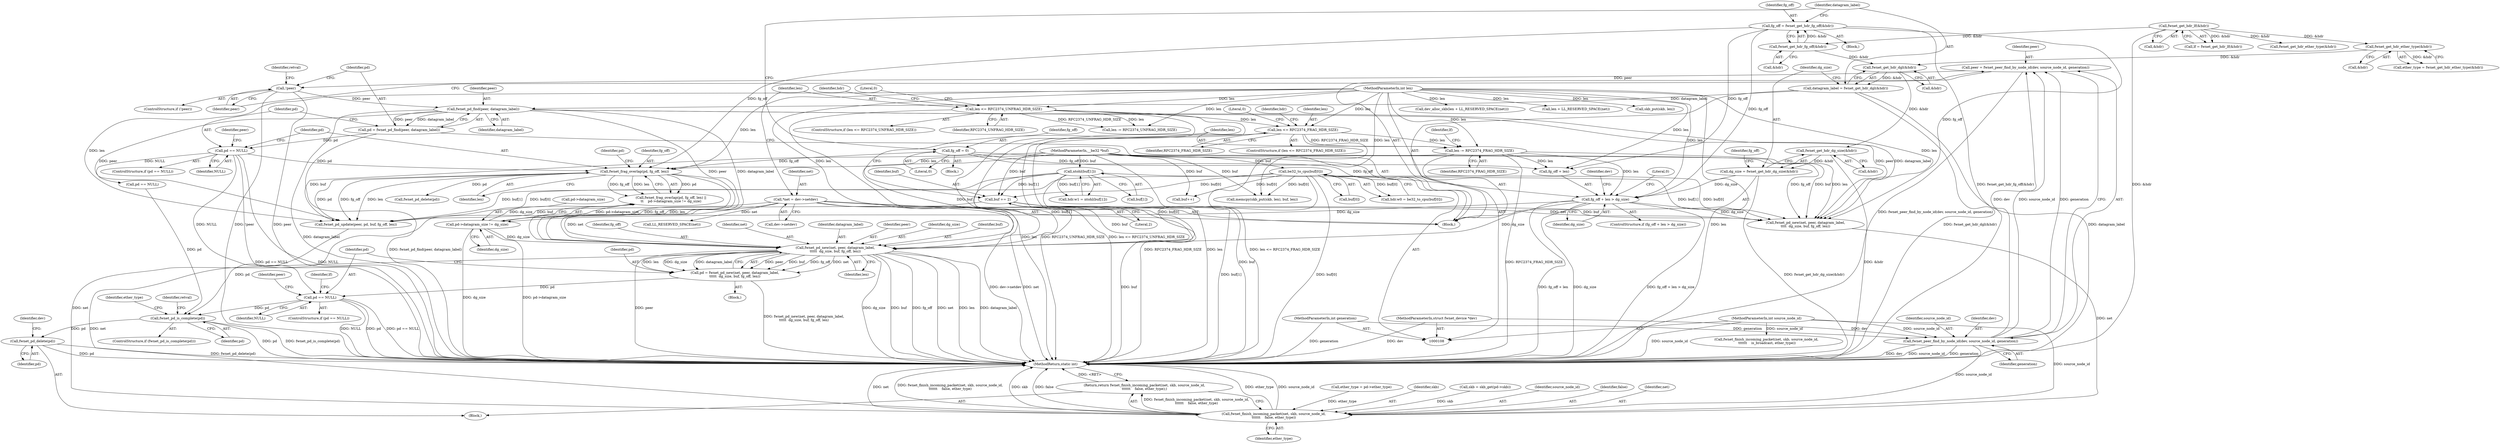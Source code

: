 digraph "0_linux_667121ace9dbafb368618dbabcf07901c962ddac@pointer" {
"1000350" [label="(Call,fwnet_pd_new(net, peer, datagram_label,\n\t\t\t\t\t  dg_size, buf, fg_off, len))"];
"1000118" [label="(Call,*net = dev->netdev)"];
"1000289" [label="(Call,fwnet_pd_find(peer, datagram_label))"];
"1000279" [label="(Call,!peer)"];
"1000272" [label="(Call,peer = fwnet_peer_find_by_node_id(dev, source_node_id, generation))"];
"1000274" [label="(Call,fwnet_peer_find_by_node_id(dev, source_node_id, generation))"];
"1000109" [label="(MethodParameterIn,struct fwnet_device *dev)"];
"1000112" [label="(MethodParameterIn,int source_node_id)"];
"1000113" [label="(MethodParameterIn,int generation)"];
"1000248" [label="(Call,datagram_label = fwnet_get_hdr_dgl(&hdr))"];
"1000250" [label="(Call,fwnet_get_hdr_dgl(&hdr))"];
"1000232" [label="(Call,fwnet_get_hdr_ether_type(&hdr))"];
"1000149" [label="(Call,fwnet_get_hdr_lf(&hdr))"];
"1000245" [label="(Call,fwnet_get_hdr_fg_off(&hdr))"];
"1000340" [label="(Call,pd->datagram_size != dg_size)"];
"1000259" [label="(Call,fg_off + len > dg_size)"];
"1000235" [label="(Call,fg_off = 0)"];
"1000243" [label="(Call,fg_off = fwnet_get_hdr_fg_off(&hdr))"];
"1000222" [label="(Call,len -= RFC2374_FRAG_HDR_SIZE)"];
"1000206" [label="(Call,len <= RFC2374_FRAG_HDR_SIZE)"];
"1000134" [label="(Call,len <= RFC2374_UNFRAG_HDR_SIZE)"];
"1000111" [label="(MethodParameterIn,int len)"];
"1000253" [label="(Call,dg_size = fwnet_get_hdr_dg_size(&hdr))"];
"1000255" [label="(Call,fwnet_get_hdr_dg_size(&hdr))"];
"1000215" [label="(Call,ntohl(buf[1]))"];
"1000110" [label="(MethodParameterIn,__be32 *buf)"];
"1000143" [label="(Call,be32_to_cpu(buf[0]))"];
"1000219" [label="(Call,buf += 2)"];
"1000336" [label="(Call,fwnet_frag_overlap(pd, fg_off, len))"];
"1000293" [label="(Call,pd == NULL)"];
"1000287" [label="(Call,pd = fwnet_pd_find(peer, datagram_label))"];
"1000348" [label="(Call,pd = fwnet_pd_new(net, peer, datagram_label,\n\t\t\t\t\t  dg_size, buf, fg_off, len))"];
"1000359" [label="(Call,pd == NULL)"];
"1000404" [label="(Call,fwnet_pd_is_complete(pd))"];
"1000422" [label="(Call,fwnet_pd_delete(pd))"];
"1000431" [label="(Call,fwnet_finish_incoming_packet(net, skb, source_node_id,\n\t\t\t\t\t\t    false, ether_type))"];
"1000430" [label="(Return,return fwnet_finish_incoming_packet(net, skb, source_node_id,\n\t\t\t\t\t\t    false, ether_type);)"];
"1000219" [label="(Call,buf += 2)"];
"1000293" [label="(Call,pd == NULL)"];
"1000272" [label="(Call,peer = fwnet_peer_find_by_node_id(dev, source_node_id, generation))"];
"1000221" [label="(Literal,2)"];
"1000248" [label="(Call,datagram_label = fwnet_get_hdr_dgl(&hdr))"];
"1000162" [label="(Call,buf++)"];
"1000246" [label="(Call,&hdr)"];
"1000438" [label="(Identifier,retval)"];
"1000112" [label="(MethodParameterIn,int source_node_id)"];
"1000263" [label="(Identifier,dg_size)"];
"1000113" [label="(MethodParameterIn,int generation)"];
"1000356" [label="(Identifier,fg_off)"];
"1000290" [label="(Identifier,peer)"];
"1000192" [label="(Call,memcpy(skb_put(skb, len), buf, len))"];
"1000408" [label="(Identifier,ether_type)"];
"1000115" [label="(Block,)"];
"1000135" [label="(Identifier,len)"];
"1000169" [label="(Call,dev_alloc_skb(len + LL_RESERVED_SPACE(net)))"];
"1000170" [label="(Call,len + LL_RESERVED_SPACE(net))"];
"1000277" [label="(Identifier,generation)"];
"1000351" [label="(Identifier,net)"];
"1000118" [label="(Call,*net = dev->netdev)"];
"1000407" [label="(Call,ether_type = pd->ether_type)"];
"1000164" [label="(Call,len -= RFC2374_UNFRAG_HDR_SIZE)"];
"1000141" [label="(Identifier,hdr)"];
"1000353" [label="(Identifier,datagram_label)"];
"1000260" [label="(Call,fg_off + len)"];
"1000134" [label="(Call,len <= RFC2374_UNFRAG_HDR_SIZE)"];
"1000346" [label="(Call,fwnet_pd_delete(pd))"];
"1000294" [label="(Identifier,pd)"];
"1000291" [label="(Identifier,datagram_label)"];
"1000251" [label="(Call,&hdr)"];
"1000259" [label="(Call,fg_off + len > dg_size)"];
"1000287" [label="(Call,pd = fwnet_pd_find(peer, datagram_label))"];
"1000208" [label="(Identifier,RFC2374_FRAG_HDR_SIZE)"];
"1000244" [label="(Identifier,fg_off)"];
"1000111" [label="(MethodParameterIn,int len)"];
"1000249" [label="(Identifier,datagram_label)"];
"1000220" [label="(Identifier,buf)"];
"1000237" [label="(Literal,0)"];
"1000261" [label="(Identifier,fg_off)"];
"1000406" [label="(Block,)"];
"1000403" [label="(ControlStructure,if (fwnet_pd_is_complete(pd)))"];
"1000172" [label="(Call,LL_RESERVED_SPACE(net))"];
"1000279" [label="(Call,!peer)"];
"1000349" [label="(Identifier,pd)"];
"1000207" [label="(Identifier,len)"];
"1000348" [label="(Call,pd = fwnet_pd_new(net, peer, datagram_label,\n\t\t\t\t\t  dg_size, buf, fg_off, len))"];
"1000405" [label="(Identifier,pd)"];
"1000361" [label="(Identifier,NULL)"];
"1000433" [label="(Identifier,skb)"];
"1000336" [label="(Call,fwnet_frag_overlap(pd, fg_off, len))"];
"1000205" [label="(ControlStructure,if (len <= RFC2374_FRAG_HDR_SIZE))"];
"1000256" [label="(Call,&hdr)"];
"1000245" [label="(Call,fwnet_get_hdr_fg_off(&hdr))"];
"1000143" [label="(Call,be32_to_cpu(buf[0]))"];
"1000431" [label="(Call,fwnet_finish_incoming_packet(net, skb, source_node_id,\n\t\t\t\t\t\t    false, ether_type))"];
"1000136" [label="(Identifier,RFC2374_UNFRAG_HDR_SIZE)"];
"1000224" [label="(Identifier,RFC2374_FRAG_HDR_SIZE)"];
"1000120" [label="(Call,dev->netdev)"];
"1000292" [label="(ControlStructure,if (pd == NULL))"];
"1000295" [label="(Identifier,NULL)"];
"1000352" [label="(Identifier,peer)"];
"1000340" [label="(Call,pd->datagram_size != dg_size)"];
"1000365" [label="(Identifier,peer)"];
"1000300" [label="(Identifier,peer)"];
"1000359" [label="(Call,pd == NULL)"];
"1000110" [label="(MethodParameterIn,__be32 *buf)"];
"1000149" [label="(Call,fwnet_get_hdr_lf(&hdr))"];
"1000206" [label="(Call,len <= RFC2374_FRAG_HDR_SIZE)"];
"1000210" [label="(Literal,0)"];
"1000239" [label="(Block,)"];
"1000354" [label="(Identifier,dg_size)"];
"1000278" [label="(ControlStructure,if (!peer))"];
"1000335" [label="(Call,fwnet_frag_overlap(pd, fg_off, len) ||\n\t\t    pd->datagram_size != dg_size)"];
"1000416" [label="(Call,skb = skb_get(pd->skb))"];
"1000345" [label="(Block,)"];
"1000258" [label="(ControlStructure,if (fg_off + len > dg_size))"];
"1000150" [label="(Call,&hdr)"];
"1000276" [label="(Identifier,source_node_id)"];
"1000449" [label="(MethodReturn,static int)"];
"1000227" [label="(Identifier,lf)"];
"1000342" [label="(Identifier,pd)"];
"1000288" [label="(Identifier,pd)"];
"1000243" [label="(Call,fg_off = fwnet_get_hdr_fg_off(&hdr))"];
"1000436" [label="(Identifier,ether_type)"];
"1000404" [label="(Call,fwnet_pd_is_complete(pd))"];
"1000341" [label="(Call,pd->datagram_size)"];
"1000119" [label="(Identifier,net)"];
"1000199" [label="(Call,fwnet_finish_incoming_packet(net, skb, source_node_id,\n \t\t\t\t\t\t    is_broadcast, ether_type))"];
"1000273" [label="(Identifier,peer)"];
"1000422" [label="(Call,fwnet_pd_delete(pd))"];
"1000338" [label="(Identifier,fg_off)"];
"1000275" [label="(Identifier,dev)"];
"1000236" [label="(Identifier,fg_off)"];
"1000344" [label="(Identifier,dg_size)"];
"1000215" [label="(Call,ntohl(buf[1]))"];
"1000223" [label="(Identifier,len)"];
"1000109" [label="(MethodParameterIn,struct fwnet_device *dev)"];
"1000357" [label="(Identifier,len)"];
"1000355" [label="(Identifier,buf)"];
"1000147" [label="(Call,lf = fwnet_get_hdr_lf(&hdr))"];
"1000193" [label="(Call,skb_put(skb, len))"];
"1000222" [label="(Call,len -= RFC2374_FRAG_HDR_SIZE)"];
"1000360" [label="(Identifier,pd)"];
"1000280" [label="(Identifier,peer)"];
"1000235" [label="(Call,fg_off = 0)"];
"1000211" [label="(Call,hdr.w1 = ntohl(buf[1]))"];
"1000434" [label="(Identifier,source_node_id)"];
"1000144" [label="(Call,buf[0])"];
"1000435" [label="(Identifier,false)"];
"1000233" [label="(Call,&hdr)"];
"1000396" [label="(Identifier,lf)"];
"1000430" [label="(Return,return fwnet_finish_incoming_packet(net, skb, source_node_id,\n\t\t\t\t\t\t    false, ether_type);)"];
"1000289" [label="(Call,fwnet_pd_find(peer, datagram_label))"];
"1000230" [label="(Call,ether_type = fwnet_get_hdr_ether_type(&hdr))"];
"1000229" [label="(Block,)"];
"1000213" [label="(Identifier,hdr)"];
"1000232" [label="(Call,fwnet_get_hdr_ether_type(&hdr))"];
"1000254" [label="(Identifier,dg_size)"];
"1000216" [label="(Call,buf[1])"];
"1000253" [label="(Call,dg_size = fwnet_get_hdr_dg_size(&hdr))"];
"1000432" [label="(Identifier,net)"];
"1000139" [label="(Call,hdr.w0 = be32_to_cpu(buf[0]))"];
"1000310" [label="(Call,fwnet_pd_new(net, peer, datagram_label,\n\t\t\t\t  dg_size, buf, fg_off, len))"];
"1000283" [label="(Identifier,retval)"];
"1000255" [label="(Call,fwnet_get_hdr_dg_size(&hdr))"];
"1000159" [label="(Call,fwnet_get_hdr_ether_type(&hdr))"];
"1000376" [label="(Call,fwnet_pd_update(peer, pd, buf, fg_off, len))"];
"1000269" [label="(Identifier,dev)"];
"1000350" [label="(Call,fwnet_pd_new(net, peer, datagram_label,\n\t\t\t\t\t  dg_size, buf, fg_off, len))"];
"1000274" [label="(Call,fwnet_peer_find_by_node_id(dev, source_node_id, generation))"];
"1000427" [label="(Identifier,dev)"];
"1000133" [label="(ControlStructure,if (len <= RFC2374_UNFRAG_HDR_SIZE))"];
"1000358" [label="(ControlStructure,if (pd == NULL))"];
"1000423" [label="(Identifier,pd)"];
"1000250" [label="(Call,fwnet_get_hdr_dgl(&hdr))"];
"1000339" [label="(Identifier,len)"];
"1000265" [label="(Literal,0)"];
"1000138" [label="(Literal,0)"];
"1000337" [label="(Identifier,pd)"];
"1000319" [label="(Call,pd == NULL)"];
"1000350" -> "1000348"  [label="AST: "];
"1000350" -> "1000357"  [label="CFG: "];
"1000351" -> "1000350"  [label="AST: "];
"1000352" -> "1000350"  [label="AST: "];
"1000353" -> "1000350"  [label="AST: "];
"1000354" -> "1000350"  [label="AST: "];
"1000355" -> "1000350"  [label="AST: "];
"1000356" -> "1000350"  [label="AST: "];
"1000357" -> "1000350"  [label="AST: "];
"1000348" -> "1000350"  [label="CFG: "];
"1000350" -> "1000449"  [label="DDG: fg_off"];
"1000350" -> "1000449"  [label="DDG: net"];
"1000350" -> "1000449"  [label="DDG: len"];
"1000350" -> "1000449"  [label="DDG: datagram_label"];
"1000350" -> "1000449"  [label="DDG: peer"];
"1000350" -> "1000449"  [label="DDG: dg_size"];
"1000350" -> "1000449"  [label="DDG: buf"];
"1000350" -> "1000348"  [label="DDG: peer"];
"1000350" -> "1000348"  [label="DDG: buf"];
"1000350" -> "1000348"  [label="DDG: fg_off"];
"1000350" -> "1000348"  [label="DDG: net"];
"1000350" -> "1000348"  [label="DDG: len"];
"1000350" -> "1000348"  [label="DDG: dg_size"];
"1000350" -> "1000348"  [label="DDG: datagram_label"];
"1000118" -> "1000350"  [label="DDG: net"];
"1000289" -> "1000350"  [label="DDG: peer"];
"1000289" -> "1000350"  [label="DDG: datagram_label"];
"1000340" -> "1000350"  [label="DDG: dg_size"];
"1000259" -> "1000350"  [label="DDG: dg_size"];
"1000215" -> "1000350"  [label="DDG: buf[1]"];
"1000143" -> "1000350"  [label="DDG: buf[0]"];
"1000219" -> "1000350"  [label="DDG: buf"];
"1000110" -> "1000350"  [label="DDG: buf"];
"1000336" -> "1000350"  [label="DDG: fg_off"];
"1000336" -> "1000350"  [label="DDG: len"];
"1000111" -> "1000350"  [label="DDG: len"];
"1000350" -> "1000431"  [label="DDG: net"];
"1000118" -> "1000115"  [label="AST: "];
"1000118" -> "1000120"  [label="CFG: "];
"1000119" -> "1000118"  [label="AST: "];
"1000120" -> "1000118"  [label="AST: "];
"1000135" -> "1000118"  [label="CFG: "];
"1000118" -> "1000449"  [label="DDG: dev->netdev"];
"1000118" -> "1000449"  [label="DDG: net"];
"1000118" -> "1000172"  [label="DDG: net"];
"1000118" -> "1000310"  [label="DDG: net"];
"1000118" -> "1000431"  [label="DDG: net"];
"1000289" -> "1000287"  [label="AST: "];
"1000289" -> "1000291"  [label="CFG: "];
"1000290" -> "1000289"  [label="AST: "];
"1000291" -> "1000289"  [label="AST: "];
"1000287" -> "1000289"  [label="CFG: "];
"1000289" -> "1000449"  [label="DDG: datagram_label"];
"1000289" -> "1000287"  [label="DDG: peer"];
"1000289" -> "1000287"  [label="DDG: datagram_label"];
"1000279" -> "1000289"  [label="DDG: peer"];
"1000248" -> "1000289"  [label="DDG: datagram_label"];
"1000289" -> "1000310"  [label="DDG: peer"];
"1000289" -> "1000310"  [label="DDG: datagram_label"];
"1000289" -> "1000376"  [label="DDG: peer"];
"1000279" -> "1000278"  [label="AST: "];
"1000279" -> "1000280"  [label="CFG: "];
"1000280" -> "1000279"  [label="AST: "];
"1000283" -> "1000279"  [label="CFG: "];
"1000288" -> "1000279"  [label="CFG: "];
"1000279" -> "1000449"  [label="DDG: peer"];
"1000279" -> "1000449"  [label="DDG: !peer"];
"1000272" -> "1000279"  [label="DDG: peer"];
"1000272" -> "1000115"  [label="AST: "];
"1000272" -> "1000274"  [label="CFG: "];
"1000273" -> "1000272"  [label="AST: "];
"1000274" -> "1000272"  [label="AST: "];
"1000280" -> "1000272"  [label="CFG: "];
"1000272" -> "1000449"  [label="DDG: fwnet_peer_find_by_node_id(dev, source_node_id, generation)"];
"1000274" -> "1000272"  [label="DDG: dev"];
"1000274" -> "1000272"  [label="DDG: source_node_id"];
"1000274" -> "1000272"  [label="DDG: generation"];
"1000274" -> "1000277"  [label="CFG: "];
"1000275" -> "1000274"  [label="AST: "];
"1000276" -> "1000274"  [label="AST: "];
"1000277" -> "1000274"  [label="AST: "];
"1000274" -> "1000449"  [label="DDG: dev"];
"1000274" -> "1000449"  [label="DDG: source_node_id"];
"1000274" -> "1000449"  [label="DDG: generation"];
"1000109" -> "1000274"  [label="DDG: dev"];
"1000112" -> "1000274"  [label="DDG: source_node_id"];
"1000113" -> "1000274"  [label="DDG: generation"];
"1000274" -> "1000431"  [label="DDG: source_node_id"];
"1000109" -> "1000108"  [label="AST: "];
"1000109" -> "1000449"  [label="DDG: dev"];
"1000112" -> "1000108"  [label="AST: "];
"1000112" -> "1000449"  [label="DDG: source_node_id"];
"1000112" -> "1000199"  [label="DDG: source_node_id"];
"1000112" -> "1000431"  [label="DDG: source_node_id"];
"1000113" -> "1000108"  [label="AST: "];
"1000113" -> "1000449"  [label="DDG: generation"];
"1000248" -> "1000115"  [label="AST: "];
"1000248" -> "1000250"  [label="CFG: "];
"1000249" -> "1000248"  [label="AST: "];
"1000250" -> "1000248"  [label="AST: "];
"1000254" -> "1000248"  [label="CFG: "];
"1000248" -> "1000449"  [label="DDG: fwnet_get_hdr_dgl(&hdr)"];
"1000248" -> "1000449"  [label="DDG: datagram_label"];
"1000250" -> "1000248"  [label="DDG: &hdr"];
"1000250" -> "1000251"  [label="CFG: "];
"1000251" -> "1000250"  [label="AST: "];
"1000232" -> "1000250"  [label="DDG: &hdr"];
"1000245" -> "1000250"  [label="DDG: &hdr"];
"1000250" -> "1000255"  [label="DDG: &hdr"];
"1000232" -> "1000230"  [label="AST: "];
"1000232" -> "1000233"  [label="CFG: "];
"1000233" -> "1000232"  [label="AST: "];
"1000230" -> "1000232"  [label="CFG: "];
"1000232" -> "1000230"  [label="DDG: &hdr"];
"1000149" -> "1000232"  [label="DDG: &hdr"];
"1000149" -> "1000147"  [label="AST: "];
"1000149" -> "1000150"  [label="CFG: "];
"1000150" -> "1000149"  [label="AST: "];
"1000147" -> "1000149"  [label="CFG: "];
"1000149" -> "1000449"  [label="DDG: &hdr"];
"1000149" -> "1000147"  [label="DDG: &hdr"];
"1000149" -> "1000159"  [label="DDG: &hdr"];
"1000149" -> "1000245"  [label="DDG: &hdr"];
"1000245" -> "1000243"  [label="AST: "];
"1000245" -> "1000246"  [label="CFG: "];
"1000246" -> "1000245"  [label="AST: "];
"1000243" -> "1000245"  [label="CFG: "];
"1000245" -> "1000243"  [label="DDG: &hdr"];
"1000340" -> "1000335"  [label="AST: "];
"1000340" -> "1000344"  [label="CFG: "];
"1000341" -> "1000340"  [label="AST: "];
"1000344" -> "1000340"  [label="AST: "];
"1000335" -> "1000340"  [label="CFG: "];
"1000340" -> "1000449"  [label="DDG: dg_size"];
"1000340" -> "1000449"  [label="DDG: pd->datagram_size"];
"1000340" -> "1000335"  [label="DDG: pd->datagram_size"];
"1000340" -> "1000335"  [label="DDG: dg_size"];
"1000259" -> "1000340"  [label="DDG: dg_size"];
"1000259" -> "1000258"  [label="AST: "];
"1000259" -> "1000263"  [label="CFG: "];
"1000260" -> "1000259"  [label="AST: "];
"1000263" -> "1000259"  [label="AST: "];
"1000265" -> "1000259"  [label="CFG: "];
"1000269" -> "1000259"  [label="CFG: "];
"1000259" -> "1000449"  [label="DDG: fg_off + len > dg_size"];
"1000259" -> "1000449"  [label="DDG: fg_off + len"];
"1000259" -> "1000449"  [label="DDG: dg_size"];
"1000235" -> "1000259"  [label="DDG: fg_off"];
"1000243" -> "1000259"  [label="DDG: fg_off"];
"1000222" -> "1000259"  [label="DDG: len"];
"1000111" -> "1000259"  [label="DDG: len"];
"1000253" -> "1000259"  [label="DDG: dg_size"];
"1000259" -> "1000310"  [label="DDG: dg_size"];
"1000235" -> "1000229"  [label="AST: "];
"1000235" -> "1000237"  [label="CFG: "];
"1000236" -> "1000235"  [label="AST: "];
"1000237" -> "1000235"  [label="AST: "];
"1000249" -> "1000235"  [label="CFG: "];
"1000235" -> "1000260"  [label="DDG: fg_off"];
"1000235" -> "1000310"  [label="DDG: fg_off"];
"1000235" -> "1000336"  [label="DDG: fg_off"];
"1000243" -> "1000239"  [label="AST: "];
"1000244" -> "1000243"  [label="AST: "];
"1000249" -> "1000243"  [label="CFG: "];
"1000243" -> "1000449"  [label="DDG: fwnet_get_hdr_fg_off(&hdr)"];
"1000243" -> "1000260"  [label="DDG: fg_off"];
"1000243" -> "1000310"  [label="DDG: fg_off"];
"1000243" -> "1000336"  [label="DDG: fg_off"];
"1000222" -> "1000115"  [label="AST: "];
"1000222" -> "1000224"  [label="CFG: "];
"1000223" -> "1000222"  [label="AST: "];
"1000224" -> "1000222"  [label="AST: "];
"1000227" -> "1000222"  [label="CFG: "];
"1000222" -> "1000449"  [label="DDG: RFC2374_FRAG_HDR_SIZE"];
"1000206" -> "1000222"  [label="DDG: RFC2374_FRAG_HDR_SIZE"];
"1000206" -> "1000222"  [label="DDG: len"];
"1000111" -> "1000222"  [label="DDG: len"];
"1000222" -> "1000260"  [label="DDG: len"];
"1000222" -> "1000310"  [label="DDG: len"];
"1000222" -> "1000336"  [label="DDG: len"];
"1000206" -> "1000205"  [label="AST: "];
"1000206" -> "1000208"  [label="CFG: "];
"1000207" -> "1000206"  [label="AST: "];
"1000208" -> "1000206"  [label="AST: "];
"1000210" -> "1000206"  [label="CFG: "];
"1000213" -> "1000206"  [label="CFG: "];
"1000206" -> "1000449"  [label="DDG: len <= RFC2374_FRAG_HDR_SIZE"];
"1000206" -> "1000449"  [label="DDG: RFC2374_FRAG_HDR_SIZE"];
"1000206" -> "1000449"  [label="DDG: len"];
"1000134" -> "1000206"  [label="DDG: len"];
"1000111" -> "1000206"  [label="DDG: len"];
"1000134" -> "1000133"  [label="AST: "];
"1000134" -> "1000136"  [label="CFG: "];
"1000135" -> "1000134"  [label="AST: "];
"1000136" -> "1000134"  [label="AST: "];
"1000138" -> "1000134"  [label="CFG: "];
"1000141" -> "1000134"  [label="CFG: "];
"1000134" -> "1000449"  [label="DDG: len <= RFC2374_UNFRAG_HDR_SIZE"];
"1000134" -> "1000449"  [label="DDG: len"];
"1000134" -> "1000449"  [label="DDG: RFC2374_UNFRAG_HDR_SIZE"];
"1000111" -> "1000134"  [label="DDG: len"];
"1000134" -> "1000164"  [label="DDG: RFC2374_UNFRAG_HDR_SIZE"];
"1000134" -> "1000164"  [label="DDG: len"];
"1000111" -> "1000108"  [label="AST: "];
"1000111" -> "1000449"  [label="DDG: len"];
"1000111" -> "1000164"  [label="DDG: len"];
"1000111" -> "1000169"  [label="DDG: len"];
"1000111" -> "1000170"  [label="DDG: len"];
"1000111" -> "1000193"  [label="DDG: len"];
"1000111" -> "1000192"  [label="DDG: len"];
"1000111" -> "1000260"  [label="DDG: len"];
"1000111" -> "1000310"  [label="DDG: len"];
"1000111" -> "1000336"  [label="DDG: len"];
"1000111" -> "1000376"  [label="DDG: len"];
"1000253" -> "1000115"  [label="AST: "];
"1000253" -> "1000255"  [label="CFG: "];
"1000254" -> "1000253"  [label="AST: "];
"1000255" -> "1000253"  [label="AST: "];
"1000261" -> "1000253"  [label="CFG: "];
"1000253" -> "1000449"  [label="DDG: fwnet_get_hdr_dg_size(&hdr)"];
"1000255" -> "1000253"  [label="DDG: &hdr"];
"1000255" -> "1000256"  [label="CFG: "];
"1000256" -> "1000255"  [label="AST: "];
"1000255" -> "1000449"  [label="DDG: &hdr"];
"1000215" -> "1000211"  [label="AST: "];
"1000215" -> "1000216"  [label="CFG: "];
"1000216" -> "1000215"  [label="AST: "];
"1000211" -> "1000215"  [label="CFG: "];
"1000215" -> "1000449"  [label="DDG: buf[1]"];
"1000215" -> "1000211"  [label="DDG: buf[1]"];
"1000110" -> "1000215"  [label="DDG: buf"];
"1000215" -> "1000219"  [label="DDG: buf[1]"];
"1000215" -> "1000310"  [label="DDG: buf[1]"];
"1000215" -> "1000376"  [label="DDG: buf[1]"];
"1000110" -> "1000108"  [label="AST: "];
"1000110" -> "1000449"  [label="DDG: buf"];
"1000110" -> "1000143"  [label="DDG: buf"];
"1000110" -> "1000162"  [label="DDG: buf"];
"1000110" -> "1000192"  [label="DDG: buf"];
"1000110" -> "1000219"  [label="DDG: buf"];
"1000110" -> "1000310"  [label="DDG: buf"];
"1000110" -> "1000376"  [label="DDG: buf"];
"1000143" -> "1000139"  [label="AST: "];
"1000143" -> "1000144"  [label="CFG: "];
"1000144" -> "1000143"  [label="AST: "];
"1000139" -> "1000143"  [label="CFG: "];
"1000143" -> "1000449"  [label="DDG: buf[0]"];
"1000143" -> "1000139"  [label="DDG: buf[0]"];
"1000143" -> "1000162"  [label="DDG: buf[0]"];
"1000143" -> "1000192"  [label="DDG: buf[0]"];
"1000143" -> "1000219"  [label="DDG: buf[0]"];
"1000143" -> "1000310"  [label="DDG: buf[0]"];
"1000143" -> "1000376"  [label="DDG: buf[0]"];
"1000219" -> "1000115"  [label="AST: "];
"1000219" -> "1000221"  [label="CFG: "];
"1000220" -> "1000219"  [label="AST: "];
"1000221" -> "1000219"  [label="AST: "];
"1000223" -> "1000219"  [label="CFG: "];
"1000219" -> "1000449"  [label="DDG: buf"];
"1000219" -> "1000310"  [label="DDG: buf"];
"1000219" -> "1000376"  [label="DDG: buf"];
"1000336" -> "1000335"  [label="AST: "];
"1000336" -> "1000339"  [label="CFG: "];
"1000337" -> "1000336"  [label="AST: "];
"1000338" -> "1000336"  [label="AST: "];
"1000339" -> "1000336"  [label="AST: "];
"1000342" -> "1000336"  [label="CFG: "];
"1000335" -> "1000336"  [label="CFG: "];
"1000336" -> "1000335"  [label="DDG: pd"];
"1000336" -> "1000335"  [label="DDG: fg_off"];
"1000336" -> "1000335"  [label="DDG: len"];
"1000293" -> "1000336"  [label="DDG: pd"];
"1000336" -> "1000346"  [label="DDG: pd"];
"1000336" -> "1000376"  [label="DDG: pd"];
"1000336" -> "1000376"  [label="DDG: fg_off"];
"1000336" -> "1000376"  [label="DDG: len"];
"1000293" -> "1000292"  [label="AST: "];
"1000293" -> "1000295"  [label="CFG: "];
"1000294" -> "1000293"  [label="AST: "];
"1000295" -> "1000293"  [label="AST: "];
"1000300" -> "1000293"  [label="CFG: "];
"1000337" -> "1000293"  [label="CFG: "];
"1000293" -> "1000449"  [label="DDG: pd == NULL"];
"1000293" -> "1000449"  [label="DDG: NULL"];
"1000287" -> "1000293"  [label="DDG: pd"];
"1000293" -> "1000319"  [label="DDG: NULL"];
"1000293" -> "1000359"  [label="DDG: NULL"];
"1000287" -> "1000115"  [label="AST: "];
"1000288" -> "1000287"  [label="AST: "];
"1000294" -> "1000287"  [label="CFG: "];
"1000287" -> "1000449"  [label="DDG: fwnet_pd_find(peer, datagram_label)"];
"1000348" -> "1000345"  [label="AST: "];
"1000349" -> "1000348"  [label="AST: "];
"1000360" -> "1000348"  [label="CFG: "];
"1000348" -> "1000449"  [label="DDG: fwnet_pd_new(net, peer, datagram_label,\n\t\t\t\t\t  dg_size, buf, fg_off, len)"];
"1000348" -> "1000359"  [label="DDG: pd"];
"1000359" -> "1000358"  [label="AST: "];
"1000359" -> "1000361"  [label="CFG: "];
"1000360" -> "1000359"  [label="AST: "];
"1000361" -> "1000359"  [label="AST: "];
"1000365" -> "1000359"  [label="CFG: "];
"1000396" -> "1000359"  [label="CFG: "];
"1000359" -> "1000449"  [label="DDG: NULL"];
"1000359" -> "1000449"  [label="DDG: pd"];
"1000359" -> "1000449"  [label="DDG: pd == NULL"];
"1000359" -> "1000404"  [label="DDG: pd"];
"1000404" -> "1000403"  [label="AST: "];
"1000404" -> "1000405"  [label="CFG: "];
"1000405" -> "1000404"  [label="AST: "];
"1000408" -> "1000404"  [label="CFG: "];
"1000438" -> "1000404"  [label="CFG: "];
"1000404" -> "1000449"  [label="DDG: pd"];
"1000404" -> "1000449"  [label="DDG: fwnet_pd_is_complete(pd)"];
"1000319" -> "1000404"  [label="DDG: pd"];
"1000376" -> "1000404"  [label="DDG: pd"];
"1000404" -> "1000422"  [label="DDG: pd"];
"1000422" -> "1000406"  [label="AST: "];
"1000422" -> "1000423"  [label="CFG: "];
"1000423" -> "1000422"  [label="AST: "];
"1000427" -> "1000422"  [label="CFG: "];
"1000422" -> "1000449"  [label="DDG: pd"];
"1000422" -> "1000449"  [label="DDG: fwnet_pd_delete(pd)"];
"1000431" -> "1000430"  [label="AST: "];
"1000431" -> "1000436"  [label="CFG: "];
"1000432" -> "1000431"  [label="AST: "];
"1000433" -> "1000431"  [label="AST: "];
"1000434" -> "1000431"  [label="AST: "];
"1000435" -> "1000431"  [label="AST: "];
"1000436" -> "1000431"  [label="AST: "];
"1000430" -> "1000431"  [label="CFG: "];
"1000431" -> "1000449"  [label="DDG: ether_type"];
"1000431" -> "1000449"  [label="DDG: source_node_id"];
"1000431" -> "1000449"  [label="DDG: net"];
"1000431" -> "1000449"  [label="DDG: fwnet_finish_incoming_packet(net, skb, source_node_id,\n\t\t\t\t\t\t    false, ether_type)"];
"1000431" -> "1000449"  [label="DDG: skb"];
"1000431" -> "1000449"  [label="DDG: false"];
"1000431" -> "1000430"  [label="DDG: fwnet_finish_incoming_packet(net, skb, source_node_id,\n\t\t\t\t\t\t    false, ether_type)"];
"1000310" -> "1000431"  [label="DDG: net"];
"1000416" -> "1000431"  [label="DDG: skb"];
"1000407" -> "1000431"  [label="DDG: ether_type"];
"1000430" -> "1000406"  [label="AST: "];
"1000449" -> "1000430"  [label="CFG: "];
"1000430" -> "1000449"  [label="DDG: <RET>"];
}
